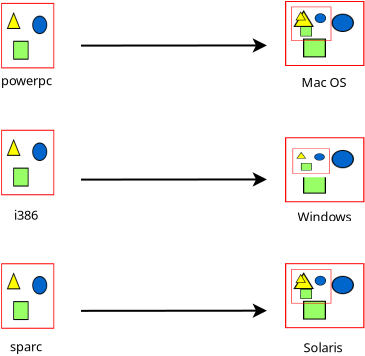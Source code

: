 <?xml version="1.0" encoding="UTF-8"?>
<dia:diagram xmlns:dia="http://www.lysator.liu.se/~alla/dia/">
  <dia:layer name="Arrière-plan" visible="true">
    <dia:object type="Standard - Text" version="0" id="O0">
      <dia:attribute name="obj_pos">
        <dia:point val="18.451,6.912"/>
      </dia:attribute>
      <dia:attribute name="obj_bb">
        <dia:rectangle val="18.451,6.263;20.75,7.263"/>
      </dia:attribute>
      <dia:attribute name="text">
        <dia:composite type="text">
          <dia:attribute name="string">
            <dia:string>#Mac OS#</dia:string>
          </dia:attribute>
          <dia:attribute name="font">
            <dia:font family="sans" style="0" name="Helvetica"/>
          </dia:attribute>
          <dia:attribute name="height">
            <dia:real val="0.8"/>
          </dia:attribute>
          <dia:attribute name="pos">
            <dia:point val="18.451,6.912"/>
          </dia:attribute>
          <dia:attribute name="color">
            <dia:color val="#000000"/>
          </dia:attribute>
          <dia:attribute name="alignment">
            <dia:enum val="0"/>
          </dia:attribute>
        </dia:composite>
      </dia:attribute>
    </dia:object>
    <dia:object type="Standard - Text" version="0" id="O1">
      <dia:attribute name="obj_pos">
        <dia:point val="18.55,20.171"/>
      </dia:attribute>
      <dia:attribute name="obj_bb">
        <dia:rectangle val="18.55,19.521;20.651,20.521"/>
      </dia:attribute>
      <dia:attribute name="text">
        <dia:composite type="text">
          <dia:attribute name="string">
            <dia:string>#Solaris#</dia:string>
          </dia:attribute>
          <dia:attribute name="font">
            <dia:font family="sans" style="0" name="Helvetica"/>
          </dia:attribute>
          <dia:attribute name="height">
            <dia:real val="0.8"/>
          </dia:attribute>
          <dia:attribute name="pos">
            <dia:point val="18.55,20.171"/>
          </dia:attribute>
          <dia:attribute name="color">
            <dia:color val="#000000"/>
          </dia:attribute>
          <dia:attribute name="alignment">
            <dia:enum val="0"/>
          </dia:attribute>
        </dia:composite>
      </dia:attribute>
    </dia:object>
    <dia:group>
      <dia:object type="Standard - Image" version="0" id="O2">
        <dia:attribute name="obj_pos">
          <dia:point val="3.435,2.706"/>
        </dia:attribute>
        <dia:attribute name="obj_bb">
          <dia:rectangle val="3.385,2.656;6.135,6.031"/>
        </dia:attribute>
        <dia:attribute name="elem_corner">
          <dia:point val="3.435,2.706"/>
        </dia:attribute>
        <dia:attribute name="elem_width">
          <dia:real val="2.65"/>
        </dia:attribute>
        <dia:attribute name="elem_height">
          <dia:real val="3.275"/>
        </dia:attribute>
        <dia:attribute name="draw_border">
          <dia:boolean val="false"/>
        </dia:attribute>
        <dia:attribute name="keep_aspect">
          <dia:boolean val="true"/>
        </dia:attribute>
        <dia:attribute name="file">
          <dia:string>#openlogo-nd.png#</dia:string>
        </dia:attribute>
      </dia:object>
      <dia:object type="Standard - Text" version="0" id="O3">
        <dia:attribute name="obj_pos">
          <dia:point val="3.424,6.819"/>
        </dia:attribute>
        <dia:attribute name="obj_bb">
          <dia:rectangle val="3.424,6.169;6.074,7.169"/>
        </dia:attribute>
        <dia:attribute name="text">
          <dia:composite type="text">
            <dia:attribute name="string">
              <dia:string>#powerpc#</dia:string>
            </dia:attribute>
            <dia:attribute name="font">
              <dia:font family="sans" style="0" name="Helvetica"/>
            </dia:attribute>
            <dia:attribute name="height">
              <dia:real val="0.8"/>
            </dia:attribute>
            <dia:attribute name="pos">
              <dia:point val="3.424,6.819"/>
            </dia:attribute>
            <dia:attribute name="color">
              <dia:color val="#000000"/>
            </dia:attribute>
            <dia:attribute name="alignment">
              <dia:enum val="0"/>
            </dia:attribute>
          </dia:composite>
        </dia:attribute>
      </dia:object>
    </dia:group>
    <dia:group>
      <dia:object type="Standard - Image" version="0" id="O4">
        <dia:attribute name="obj_pos">
          <dia:point val="3.435,9.05"/>
        </dia:attribute>
        <dia:attribute name="obj_bb">
          <dia:rectangle val="3.385,9;6.135,12.375"/>
        </dia:attribute>
        <dia:attribute name="elem_corner">
          <dia:point val="3.435,9.05"/>
        </dia:attribute>
        <dia:attribute name="elem_width">
          <dia:real val="2.65"/>
        </dia:attribute>
        <dia:attribute name="elem_height">
          <dia:real val="3.275"/>
        </dia:attribute>
        <dia:attribute name="draw_border">
          <dia:boolean val="false"/>
        </dia:attribute>
        <dia:attribute name="keep_aspect">
          <dia:boolean val="true"/>
        </dia:attribute>
        <dia:attribute name="file">
          <dia:string>#openlogo-nd.png#</dia:string>
        </dia:attribute>
      </dia:object>
      <dia:object type="Standard - Text" version="0" id="O5">
        <dia:attribute name="obj_pos">
          <dia:point val="4.074,13.55"/>
        </dia:attribute>
        <dia:attribute name="obj_bb">
          <dia:rectangle val="4.074,12.9;5.424,13.9"/>
        </dia:attribute>
        <dia:attribute name="text">
          <dia:composite type="text">
            <dia:attribute name="string">
              <dia:string>#i386#</dia:string>
            </dia:attribute>
            <dia:attribute name="font">
              <dia:font family="sans" style="0" name="Helvetica"/>
            </dia:attribute>
            <dia:attribute name="height">
              <dia:real val="0.8"/>
            </dia:attribute>
            <dia:attribute name="pos">
              <dia:point val="4.074,13.55"/>
            </dia:attribute>
            <dia:attribute name="color">
              <dia:color val="#000000"/>
            </dia:attribute>
            <dia:attribute name="alignment">
              <dia:enum val="0"/>
            </dia:attribute>
          </dia:composite>
        </dia:attribute>
      </dia:object>
    </dia:group>
    <dia:group>
      <dia:object type="Standard - Image" version="0" id="O6">
        <dia:attribute name="obj_pos">
          <dia:point val="3.435,15.725"/>
        </dia:attribute>
        <dia:attribute name="obj_bb">
          <dia:rectangle val="3.385,15.675;6.135,19.05"/>
        </dia:attribute>
        <dia:attribute name="elem_corner">
          <dia:point val="3.435,15.725"/>
        </dia:attribute>
        <dia:attribute name="elem_width">
          <dia:real val="2.65"/>
        </dia:attribute>
        <dia:attribute name="elem_height">
          <dia:real val="3.275"/>
        </dia:attribute>
        <dia:attribute name="draw_border">
          <dia:boolean val="false"/>
        </dia:attribute>
        <dia:attribute name="keep_aspect">
          <dia:boolean val="true"/>
        </dia:attribute>
        <dia:attribute name="file">
          <dia:string>#openlogo-nd.png#</dia:string>
        </dia:attribute>
      </dia:object>
      <dia:object type="Standard - Text" version="0" id="O7">
        <dia:attribute name="obj_pos">
          <dia:point val="3.874,20.125"/>
        </dia:attribute>
        <dia:attribute name="obj_bb">
          <dia:rectangle val="3.874,19.475;5.624,20.475"/>
        </dia:attribute>
        <dia:attribute name="text">
          <dia:composite type="text">
            <dia:attribute name="string">
              <dia:string>#sparc#</dia:string>
            </dia:attribute>
            <dia:attribute name="font">
              <dia:font family="sans" style="0" name="Helvetica"/>
            </dia:attribute>
            <dia:attribute name="height">
              <dia:real val="0.8"/>
            </dia:attribute>
            <dia:attribute name="pos">
              <dia:point val="3.874,20.125"/>
            </dia:attribute>
            <dia:attribute name="color">
              <dia:color val="#000000"/>
            </dia:attribute>
            <dia:attribute name="alignment">
              <dia:enum val="0"/>
            </dia:attribute>
          </dia:composite>
        </dia:attribute>
      </dia:object>
    </dia:group>
    <dia:object type="Standard - Line" version="0" id="O8">
      <dia:attribute name="obj_pos">
        <dia:point val="7.425,18.104"/>
      </dia:attribute>
      <dia:attribute name="obj_bb">
        <dia:rectangle val="7.375,17.596;16.771,18.596"/>
      </dia:attribute>
      <dia:attribute name="conn_endpoints">
        <dia:point val="7.425,18.104"/>
        <dia:point val="16.72,18.096"/>
      </dia:attribute>
      <dia:attribute name="numcp">
        <dia:int val="1"/>
      </dia:attribute>
      <dia:attribute name="end_arrow">
        <dia:enum val="22"/>
      </dia:attribute>
      <dia:attribute name="end_arrow_length">
        <dia:real val="0.5"/>
      </dia:attribute>
      <dia:attribute name="end_arrow_width">
        <dia:real val="0.5"/>
      </dia:attribute>
    </dia:object>
    <dia:object type="Standard - Text" version="0" id="O9">
      <dia:attribute name="obj_pos">
        <dia:point val="18.25,13.634"/>
      </dia:attribute>
      <dia:attribute name="obj_bb">
        <dia:rectangle val="18.25,12.963;20.972,14.027"/>
      </dia:attribute>
      <dia:attribute name="text">
        <dia:composite type="text">
          <dia:attribute name="string">
            <dia:string>#Windows#</dia:string>
          </dia:attribute>
          <dia:attribute name="font">
            <dia:font family="sans" style="0" name="Helvetica"/>
          </dia:attribute>
          <dia:attribute name="height">
            <dia:real val="0.8"/>
          </dia:attribute>
          <dia:attribute name="pos">
            <dia:point val="18.25,13.634"/>
          </dia:attribute>
          <dia:attribute name="color">
            <dia:color val="#000000"/>
          </dia:attribute>
          <dia:attribute name="alignment">
            <dia:enum val="0"/>
          </dia:attribute>
        </dia:composite>
      </dia:attribute>
    </dia:object>
    <dia:group>
      <dia:object type="Standard - Image" version="0" id="O10">
        <dia:attribute name="obj_pos">
          <dia:point val="17.625,15.721"/>
        </dia:attribute>
        <dia:attribute name="obj_bb">
          <dia:rectangle val="17.575,15.671;21.647,19.021"/>
        </dia:attribute>
        <dia:attribute name="elem_corner">
          <dia:point val="17.625,15.721"/>
        </dia:attribute>
        <dia:attribute name="elem_width">
          <dia:real val="3.972"/>
        </dia:attribute>
        <dia:attribute name="elem_height">
          <dia:real val="3.25"/>
        </dia:attribute>
        <dia:attribute name="draw_border">
          <dia:boolean val="false"/>
        </dia:attribute>
        <dia:attribute name="keep_aspect">
          <dia:boolean val="true"/>
        </dia:attribute>
        <dia:attribute name="file">
          <dia:string>#/usr/share/xbill/pixmaps/bsdcpu.xpm#</dia:string>
        </dia:attribute>
      </dia:object>
      <dia:object type="Standard - Image" version="0" id="O11">
        <dia:attribute name="obj_pos">
          <dia:point val="17.94,16.021"/>
        </dia:attribute>
        <dia:attribute name="obj_bb">
          <dia:rectangle val="17.89,15.971;19.99,17.785"/>
        </dia:attribute>
        <dia:attribute name="elem_corner">
          <dia:point val="17.94,16.021"/>
        </dia:attribute>
        <dia:attribute name="elem_width">
          <dia:real val="2"/>
        </dia:attribute>
        <dia:attribute name="elem_height">
          <dia:real val="1.714"/>
        </dia:attribute>
        <dia:attribute name="draw_border">
          <dia:boolean val="false"/>
        </dia:attribute>
        <dia:attribute name="keep_aspect">
          <dia:boolean val="true"/>
        </dia:attribute>
        <dia:attribute name="file">
          <dia:string>#/usr/share/xbill/pixmaps/sun.xpm#</dia:string>
        </dia:attribute>
      </dia:object>
    </dia:group>
    <dia:group>
      <dia:object type="Standard - Image" version="0" id="O12">
        <dia:attribute name="obj_pos">
          <dia:point val="17.625,9.425"/>
        </dia:attribute>
        <dia:attribute name="obj_bb">
          <dia:rectangle val="17.575,9.375;21.647,12.725"/>
        </dia:attribute>
        <dia:attribute name="elem_corner">
          <dia:point val="17.625,9.425"/>
        </dia:attribute>
        <dia:attribute name="elem_width">
          <dia:real val="3.972"/>
        </dia:attribute>
        <dia:attribute name="elem_height">
          <dia:real val="3.25"/>
        </dia:attribute>
        <dia:attribute name="draw_border">
          <dia:boolean val="false"/>
        </dia:attribute>
        <dia:attribute name="keep_aspect">
          <dia:boolean val="true"/>
        </dia:attribute>
        <dia:attribute name="file">
          <dia:string>#/usr/share/xbill/pixmaps/bsdcpu.xpm#</dia:string>
        </dia:attribute>
      </dia:object>
      <dia:object type="Standard - Box" version="0" id="O13">
        <dia:attribute name="obj_pos">
          <dia:point val="17.967,9.75"/>
        </dia:attribute>
        <dia:attribute name="obj_bb">
          <dia:rectangle val="17.917,9.7;19.925,11.425"/>
        </dia:attribute>
        <dia:attribute name="elem_corner">
          <dia:point val="17.967,9.75"/>
        </dia:attribute>
        <dia:attribute name="elem_width">
          <dia:real val="1.908"/>
        </dia:attribute>
        <dia:attribute name="elem_height">
          <dia:real val="1.625"/>
        </dia:attribute>
        <dia:attribute name="border_color">
          <dia:color val="#ffffff"/>
        </dia:attribute>
        <dia:attribute name="show_background">
          <dia:boolean val="true"/>
        </dia:attribute>
      </dia:object>
      <dia:object type="Standard - Image" version="0" id="O14">
        <dia:attribute name="obj_pos">
          <dia:point val="18.001,9.984"/>
        </dia:attribute>
        <dia:attribute name="obj_bb">
          <dia:rectangle val="17.951,9.934;19.907,11.302"/>
        </dia:attribute>
        <dia:attribute name="elem_corner">
          <dia:point val="18.001,9.984"/>
        </dia:attribute>
        <dia:attribute name="elem_width">
          <dia:real val="1.856"/>
        </dia:attribute>
        <dia:attribute name="elem_height">
          <dia:real val="1.268"/>
        </dia:attribute>
        <dia:attribute name="draw_border">
          <dia:boolean val="false"/>
        </dia:attribute>
        <dia:attribute name="keep_aspect">
          <dia:boolean val="true"/>
        </dia:attribute>
        <dia:attribute name="file">
          <dia:string>#microsoft-windows-logo-2.gif#</dia:string>
        </dia:attribute>
      </dia:object>
    </dia:group>
    <dia:group>
      <dia:object type="Standard - Image" version="0" id="O15">
        <dia:attribute name="obj_pos">
          <dia:point val="17.625,2.612"/>
        </dia:attribute>
        <dia:attribute name="obj_bb">
          <dia:rectangle val="17.575,2.562;21.647,5.912"/>
        </dia:attribute>
        <dia:attribute name="elem_corner">
          <dia:point val="17.625,2.612"/>
        </dia:attribute>
        <dia:attribute name="elem_width">
          <dia:real val="3.972"/>
        </dia:attribute>
        <dia:attribute name="elem_height">
          <dia:real val="3.25"/>
        </dia:attribute>
        <dia:attribute name="draw_border">
          <dia:boolean val="false"/>
        </dia:attribute>
        <dia:attribute name="keep_aspect">
          <dia:boolean val="true"/>
        </dia:attribute>
        <dia:attribute name="file">
          <dia:string>#/usr/share/xbill/pixmaps/bsdcpu.xpm#</dia:string>
        </dia:attribute>
      </dia:object>
      <dia:object type="Standard - Image" version="0" id="O16">
        <dia:attribute name="obj_pos">
          <dia:point val="17.94,2.895"/>
        </dia:attribute>
        <dia:attribute name="obj_bb">
          <dia:rectangle val="17.89,2.845;19.99,4.659"/>
        </dia:attribute>
        <dia:attribute name="elem_corner">
          <dia:point val="17.94,2.895"/>
        </dia:attribute>
        <dia:attribute name="elem_width">
          <dia:real val="2"/>
        </dia:attribute>
        <dia:attribute name="elem_height">
          <dia:real val="1.714"/>
        </dia:attribute>
        <dia:attribute name="draw_border">
          <dia:boolean val="false"/>
        </dia:attribute>
        <dia:attribute name="keep_aspect">
          <dia:boolean val="true"/>
        </dia:attribute>
        <dia:attribute name="file">
          <dia:string>#/usr/share/xbill/pixmaps/apple.xpm#</dia:string>
        </dia:attribute>
      </dia:object>
    </dia:group>
    <dia:object type="Standard - Line" version="0" id="O17">
      <dia:attribute name="obj_pos">
        <dia:point val="7.425,11.542"/>
      </dia:attribute>
      <dia:attribute name="obj_bb">
        <dia:rectangle val="7.375,11.034;16.771,12.034"/>
      </dia:attribute>
      <dia:attribute name="conn_endpoints">
        <dia:point val="7.425,11.542"/>
        <dia:point val="16.72,11.534"/>
      </dia:attribute>
      <dia:attribute name="numcp">
        <dia:int val="1"/>
      </dia:attribute>
      <dia:attribute name="end_arrow">
        <dia:enum val="22"/>
      </dia:attribute>
      <dia:attribute name="end_arrow_length">
        <dia:real val="0.5"/>
      </dia:attribute>
      <dia:attribute name="end_arrow_width">
        <dia:real val="0.5"/>
      </dia:attribute>
    </dia:object>
    <dia:object type="Standard - Line" version="0" id="O18">
      <dia:attribute name="obj_pos">
        <dia:point val="7.425,4.842"/>
      </dia:attribute>
      <dia:attribute name="obj_bb">
        <dia:rectangle val="7.375,4.334;16.771,5.334"/>
      </dia:attribute>
      <dia:attribute name="conn_endpoints">
        <dia:point val="7.425,4.842"/>
        <dia:point val="16.72,4.834"/>
      </dia:attribute>
      <dia:attribute name="numcp">
        <dia:int val="1"/>
      </dia:attribute>
      <dia:attribute name="end_arrow">
        <dia:enum val="22"/>
      </dia:attribute>
      <dia:attribute name="end_arrow_length">
        <dia:real val="0.5"/>
      </dia:attribute>
      <dia:attribute name="end_arrow_width">
        <dia:real val="0.5"/>
      </dia:attribute>
    </dia:object>
  </dia:layer>
</dia:diagram>
